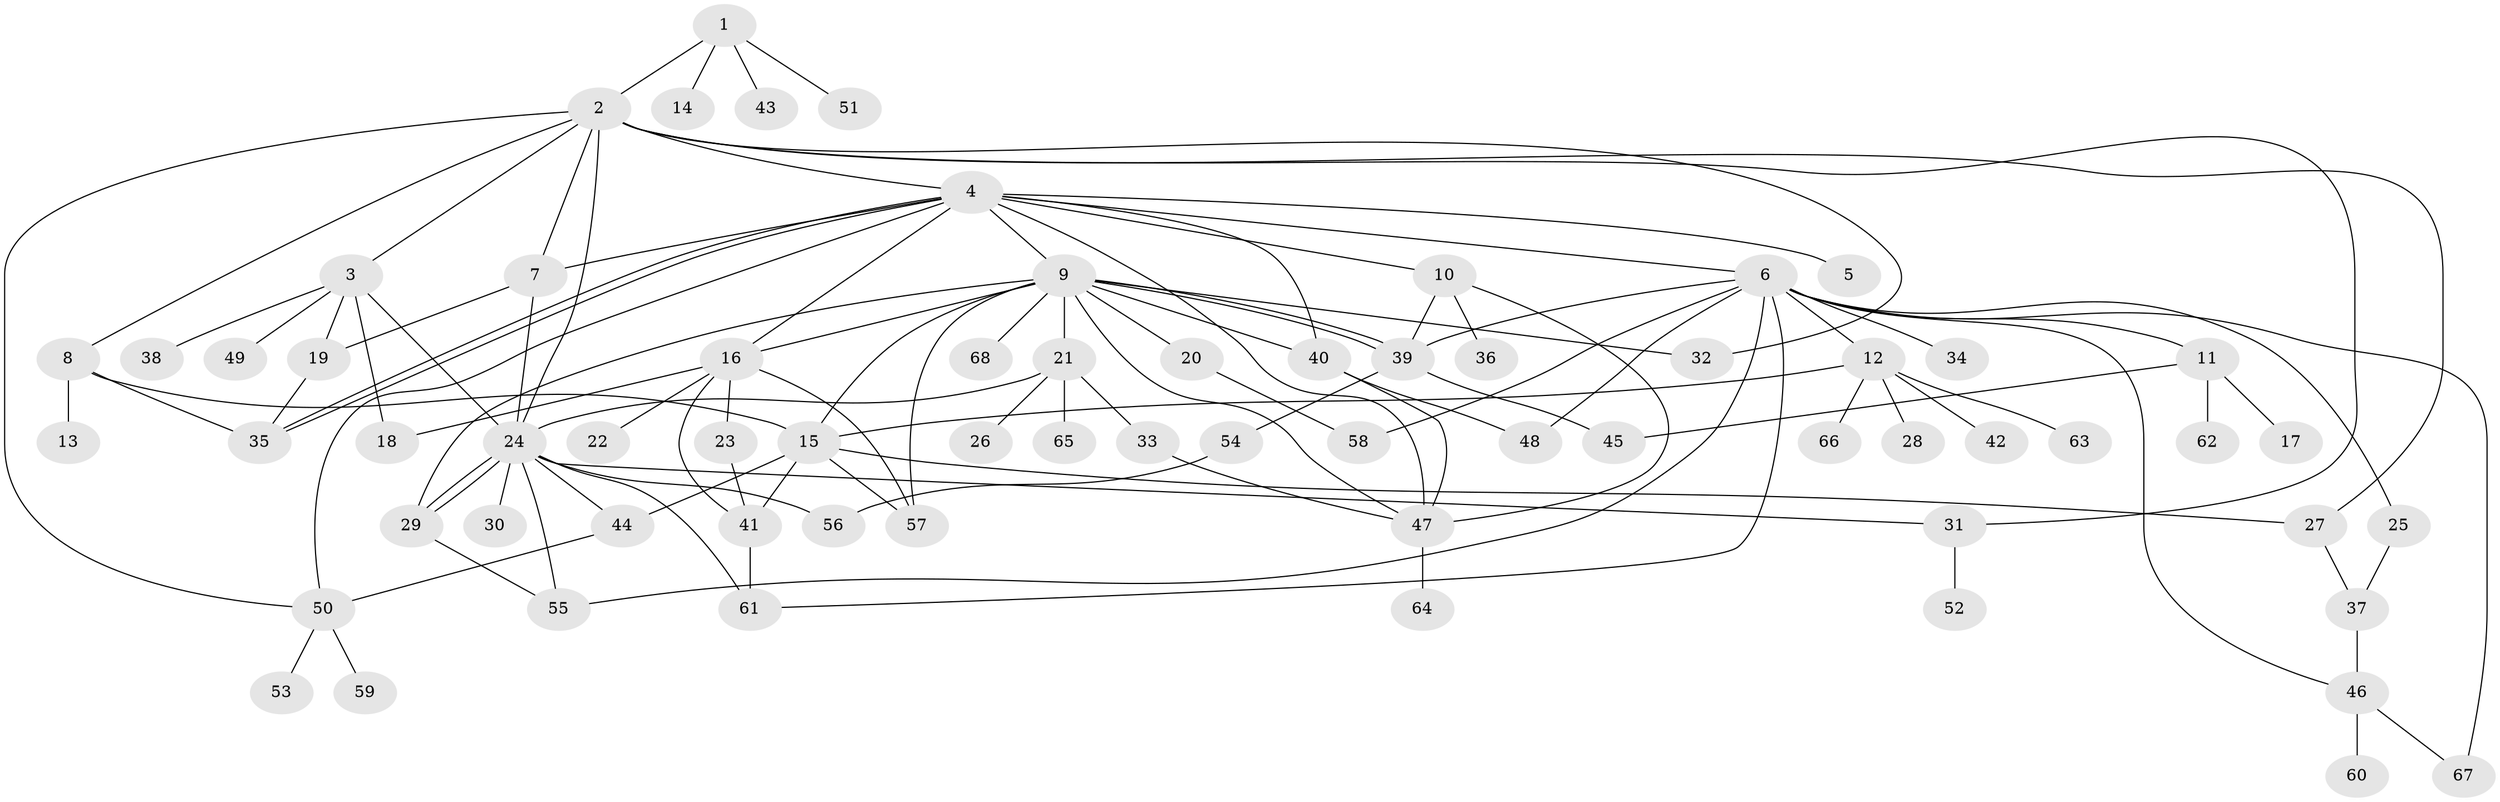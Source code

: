 // coarse degree distribution, {3: 0.10638297872340426, 10: 0.0425531914893617, 5: 0.0425531914893617, 1: 0.40425531914893614, 12: 0.02127659574468085, 4: 0.0851063829787234, 9: 0.02127659574468085, 14: 0.02127659574468085, 6: 0.06382978723404255, 2: 0.1702127659574468, 11: 0.02127659574468085}
// Generated by graph-tools (version 1.1) at 2025/51/02/27/25 19:51:56]
// undirected, 68 vertices, 110 edges
graph export_dot {
graph [start="1"]
  node [color=gray90,style=filled];
  1;
  2;
  3;
  4;
  5;
  6;
  7;
  8;
  9;
  10;
  11;
  12;
  13;
  14;
  15;
  16;
  17;
  18;
  19;
  20;
  21;
  22;
  23;
  24;
  25;
  26;
  27;
  28;
  29;
  30;
  31;
  32;
  33;
  34;
  35;
  36;
  37;
  38;
  39;
  40;
  41;
  42;
  43;
  44;
  45;
  46;
  47;
  48;
  49;
  50;
  51;
  52;
  53;
  54;
  55;
  56;
  57;
  58;
  59;
  60;
  61;
  62;
  63;
  64;
  65;
  66;
  67;
  68;
  1 -- 2;
  1 -- 14;
  1 -- 43;
  1 -- 51;
  2 -- 3;
  2 -- 4;
  2 -- 7;
  2 -- 8;
  2 -- 24;
  2 -- 27;
  2 -- 31;
  2 -- 32;
  2 -- 50;
  3 -- 18;
  3 -- 19;
  3 -- 24;
  3 -- 38;
  3 -- 49;
  4 -- 5;
  4 -- 6;
  4 -- 7;
  4 -- 9;
  4 -- 10;
  4 -- 16;
  4 -- 35;
  4 -- 35;
  4 -- 40;
  4 -- 47;
  4 -- 50;
  6 -- 11;
  6 -- 12;
  6 -- 25;
  6 -- 34;
  6 -- 39;
  6 -- 46;
  6 -- 48;
  6 -- 55;
  6 -- 58;
  6 -- 61;
  6 -- 67;
  7 -- 19;
  7 -- 24;
  8 -- 13;
  8 -- 15;
  8 -- 35;
  9 -- 15;
  9 -- 16;
  9 -- 20;
  9 -- 21;
  9 -- 29;
  9 -- 32;
  9 -- 39;
  9 -- 39;
  9 -- 40;
  9 -- 47;
  9 -- 57;
  9 -- 68;
  10 -- 36;
  10 -- 39;
  10 -- 47;
  11 -- 17;
  11 -- 45;
  11 -- 62;
  12 -- 15;
  12 -- 28;
  12 -- 42;
  12 -- 63;
  12 -- 66;
  15 -- 27;
  15 -- 41;
  15 -- 44;
  15 -- 57;
  16 -- 18;
  16 -- 22;
  16 -- 23;
  16 -- 41;
  16 -- 57;
  19 -- 35;
  20 -- 58;
  21 -- 24;
  21 -- 26;
  21 -- 33;
  21 -- 65;
  23 -- 41;
  24 -- 29;
  24 -- 29;
  24 -- 30;
  24 -- 31;
  24 -- 44;
  24 -- 55;
  24 -- 56;
  24 -- 61;
  25 -- 37;
  27 -- 37;
  29 -- 55;
  31 -- 52;
  33 -- 47;
  37 -- 46;
  39 -- 45;
  39 -- 54;
  40 -- 47;
  40 -- 48;
  41 -- 61;
  44 -- 50;
  46 -- 60;
  46 -- 67;
  47 -- 64;
  50 -- 53;
  50 -- 59;
  54 -- 56;
}
